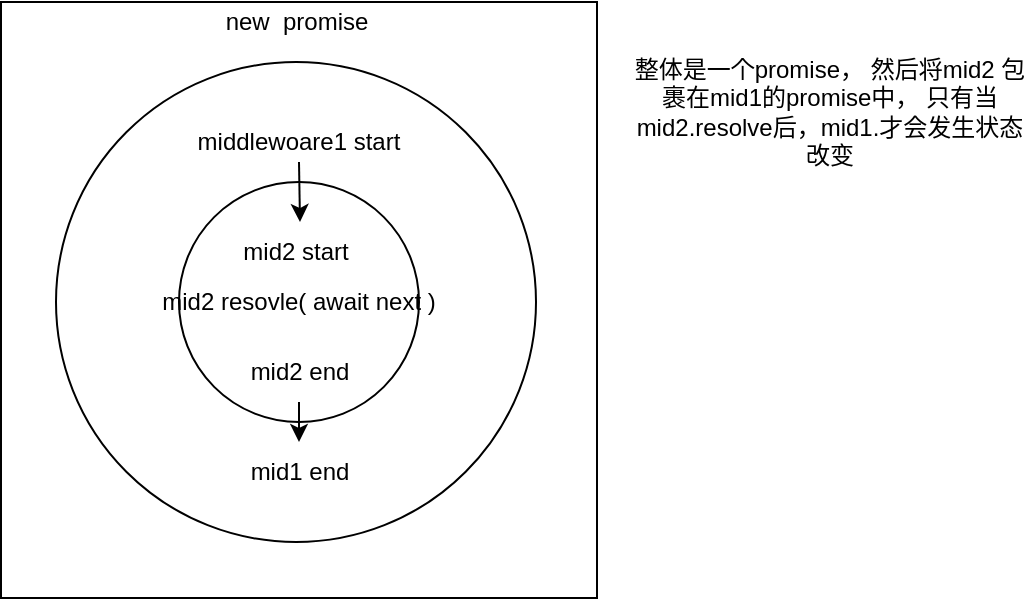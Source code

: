 <mxfile>
    <diagram id="0NCWb6ixiy3Nc3im4eTh" name="Page-1">
        <mxGraphModel dx="840" dy="373" grid="1" gridSize="10" guides="1" tooltips="1" connect="1" arrows="1" fold="1" page="1" pageScale="1" pageWidth="827" pageHeight="1169" math="0" shadow="0">
            <root>
                <mxCell id="0"/>
                <mxCell id="1" parent="0"/>
                <mxCell id="23" value="" style="whiteSpace=wrap;html=1;aspect=fixed;" vertex="1" parent="1">
                    <mxGeometry x="295.5" y="40" width="298" height="298" as="geometry"/>
                </mxCell>
                <mxCell id="2" value="" style="ellipse;whiteSpace=wrap;html=1;aspect=fixed;" vertex="1" parent="1">
                    <mxGeometry x="323" y="70" width="240" height="240" as="geometry"/>
                </mxCell>
                <mxCell id="3" value="" style="ellipse;whiteSpace=wrap;html=1;aspect=fixed;" vertex="1" parent="1">
                    <mxGeometry x="384.5" y="130" width="120" height="120" as="geometry"/>
                </mxCell>
                <mxCell id="8" value="new&amp;nbsp; promise" style="text;html=1;strokeColor=none;fillColor=none;align=center;verticalAlign=middle;whiteSpace=wrap;rounded=0;" vertex="1" parent="1">
                    <mxGeometry x="384.5" y="40" width="117" height="20" as="geometry"/>
                </mxCell>
                <mxCell id="13" style="edgeStyle=none;html=1;exitX=0.5;exitY=1;exitDx=0;exitDy=0;" edge="1" parent="1" source="11">
                    <mxGeometry relative="1" as="geometry">
                        <mxPoint x="445" y="150" as="targetPoint"/>
                    </mxGeometry>
                </mxCell>
                <mxCell id="11" value="middlewoare1 start" style="text;html=1;strokeColor=none;fillColor=none;align=center;verticalAlign=middle;whiteSpace=wrap;rounded=0;" vertex="1" parent="1">
                    <mxGeometry x="371" y="100" width="147" height="20" as="geometry"/>
                </mxCell>
                <mxCell id="14" value="mid2 resovle( await next )" style="text;html=1;strokeColor=none;fillColor=none;align=center;verticalAlign=middle;whiteSpace=wrap;rounded=0;" vertex="1" parent="1">
                    <mxGeometry x="365" y="175" width="159" height="30" as="geometry"/>
                </mxCell>
                <mxCell id="17" value="mid2 start" style="text;html=1;strokeColor=none;fillColor=none;align=center;verticalAlign=middle;whiteSpace=wrap;rounded=0;" vertex="1" parent="1">
                    <mxGeometry x="413" y="150" width="60" height="30" as="geometry"/>
                </mxCell>
                <mxCell id="22" style="edgeStyle=none;html=1;exitX=0.5;exitY=1;exitDx=0;exitDy=0;entryX=0.5;entryY=0;entryDx=0;entryDy=0;" edge="1" parent="1" source="18" target="21">
                    <mxGeometry relative="1" as="geometry"/>
                </mxCell>
                <mxCell id="18" value="mid2 end" style="text;html=1;strokeColor=none;fillColor=none;align=center;verticalAlign=middle;whiteSpace=wrap;rounded=0;" vertex="1" parent="1">
                    <mxGeometry x="414.5" y="210" width="60" height="30" as="geometry"/>
                </mxCell>
                <mxCell id="21" value="mid1 end" style="text;html=1;strokeColor=none;fillColor=none;align=center;verticalAlign=middle;whiteSpace=wrap;rounded=0;" vertex="1" parent="1">
                    <mxGeometry x="414.5" y="260" width="60" height="30" as="geometry"/>
                </mxCell>
                <mxCell id="24" value="整体是一个promise， 然后将mid2 包裹在mid1的promise中， 只有当mid2.resolve后，mid1.才会发生状态改变" style="text;html=1;strokeColor=none;fillColor=none;align=center;verticalAlign=middle;whiteSpace=wrap;rounded=0;" vertex="1" parent="1">
                    <mxGeometry x="610" y="80" width="200" height="30" as="geometry"/>
                </mxCell>
            </root>
        </mxGraphModel>
    </diagram>
</mxfile>